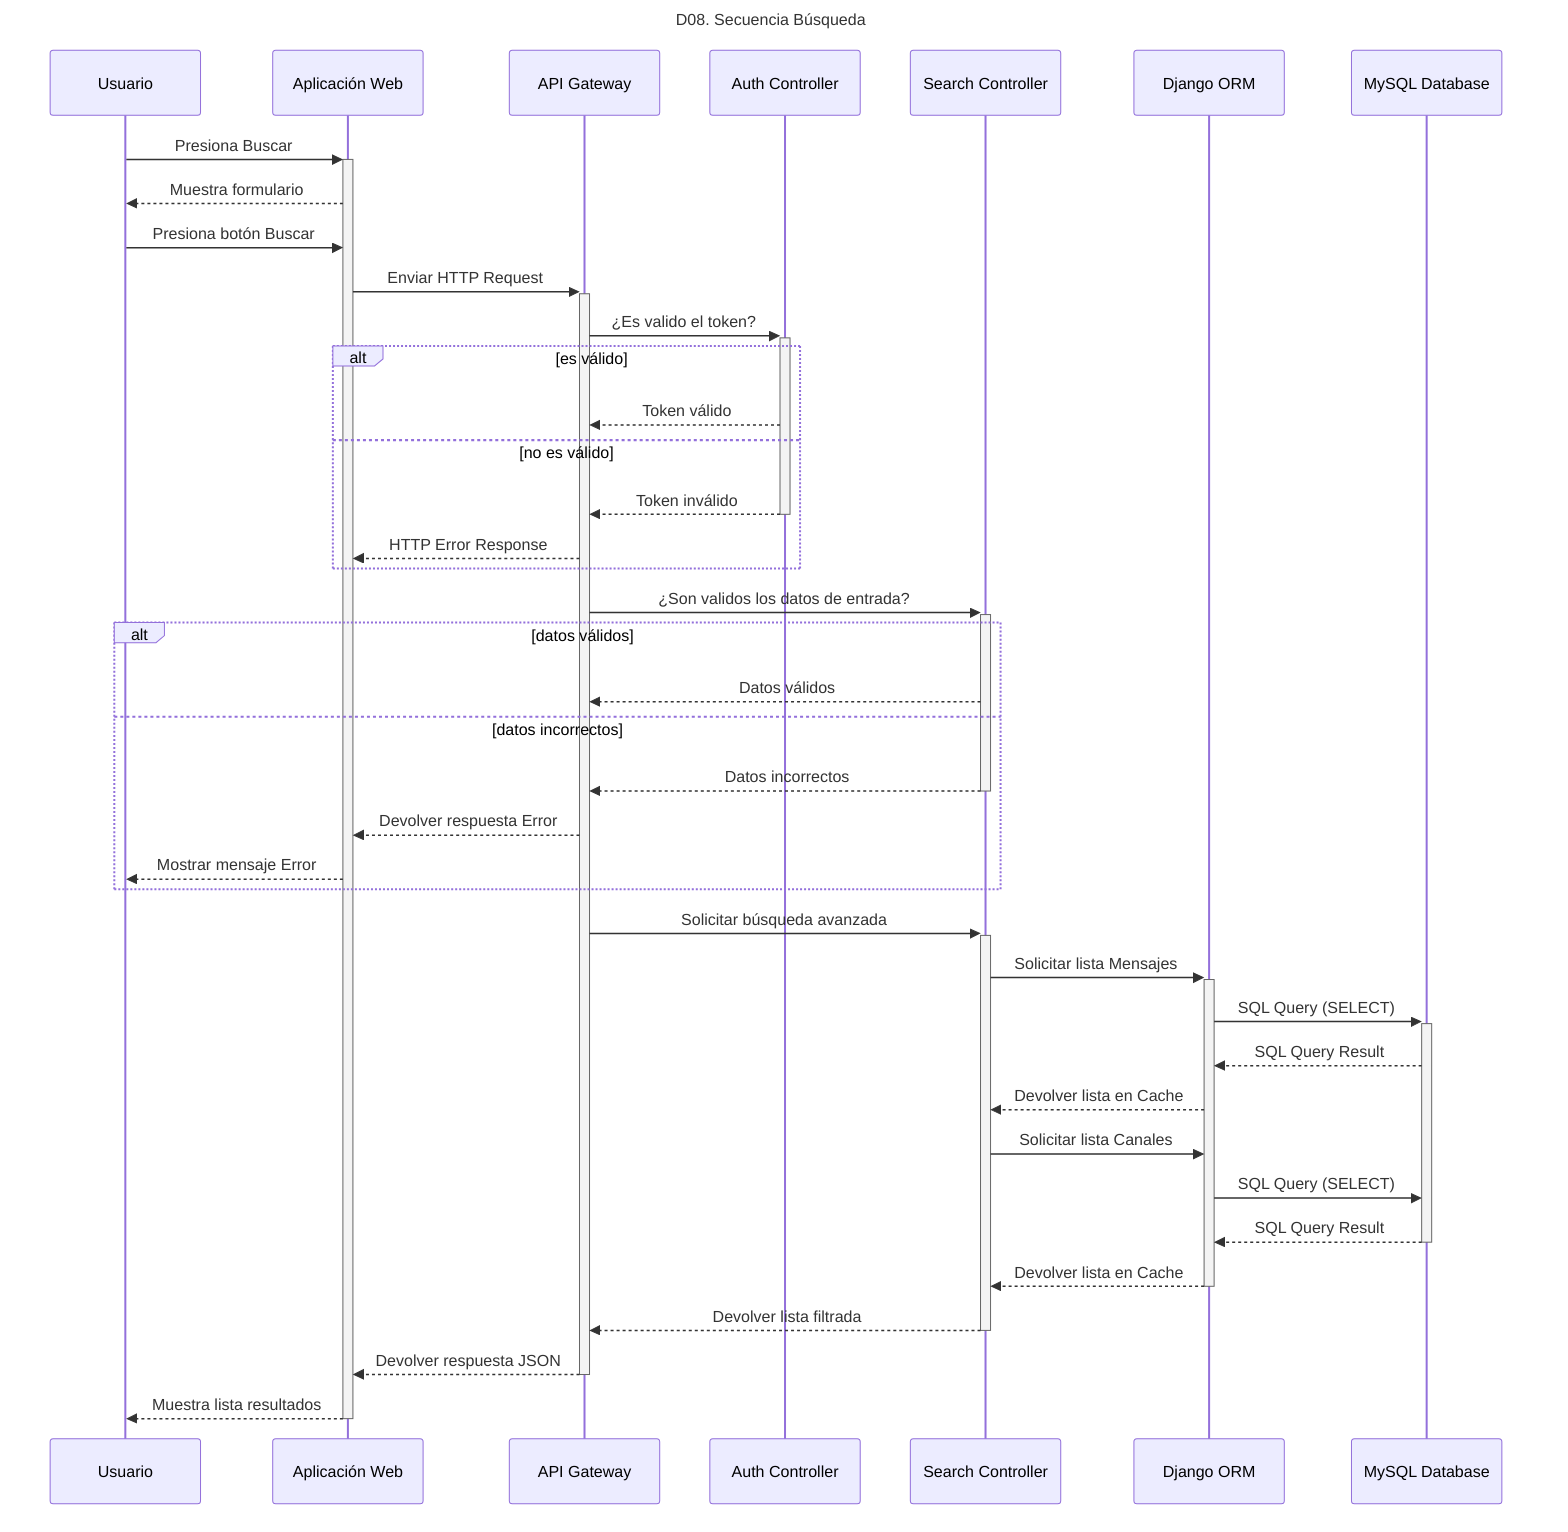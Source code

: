 sequenceDiagram
    Title: D08. Secuencia Búsqueda
    participant User as Usuario
    participant WebApp as Aplicación Web
    participant API as API Gateway
    participant AuthC as Auth Controller
    participant SearchC as Search Controller
    participant DjangoORM as Django ORM
    participant MySQLDB as MySQL Database
    User->>+WebApp: Presiona Buscar
    WebApp-->>User: Muestra formulario
    User->>WebApp: Presiona botón Buscar
    WebApp->>+API: Enviar HTTP Request
    API->>+AuthC: ¿Es valido el token?
    alt es válido
        AuthC-->>API: Token válido   
    else no es válido
        AuthC-->>-API: Token inválido
        API-->>WebApp: HTTP Error Response
    end
    API->>+SearchC: ¿Son validos los datos de entrada?
    alt datos válidos
        SearchC-->>API: Datos válidos   
    else datos incorrectos
        SearchC-->>-API: Datos incorrectos
        API-->>WebApp: Devolver respuesta Error
        WebApp-->>User: Mostrar mensaje Error
    end
    API->>+SearchC: Solicitar búsqueda avanzada
    SearchC->>+DjangoORM: Solicitar lista Mensajes
    DjangoORM->>+MySQLDB: SQL Query (SELECT)
    MySQLDB-->>DjangoORM: SQL Query Result
    DjangoORM-->>SearchC: Devolver lista en Cache
    SearchC->>DjangoORM: Solicitar lista Canales
    DjangoORM->>MySQLDB: SQL Query (SELECT)
    MySQLDB-->>-DjangoORM: SQL Query Result
    DjangoORM-->>-SearchC: Devolver lista en Cache
    SearchC-->>-API: Devolver lista filtrada
    API-->>-WebApp: Devolver respuesta JSON
    WebApp-->>-User: Muestra lista resultados